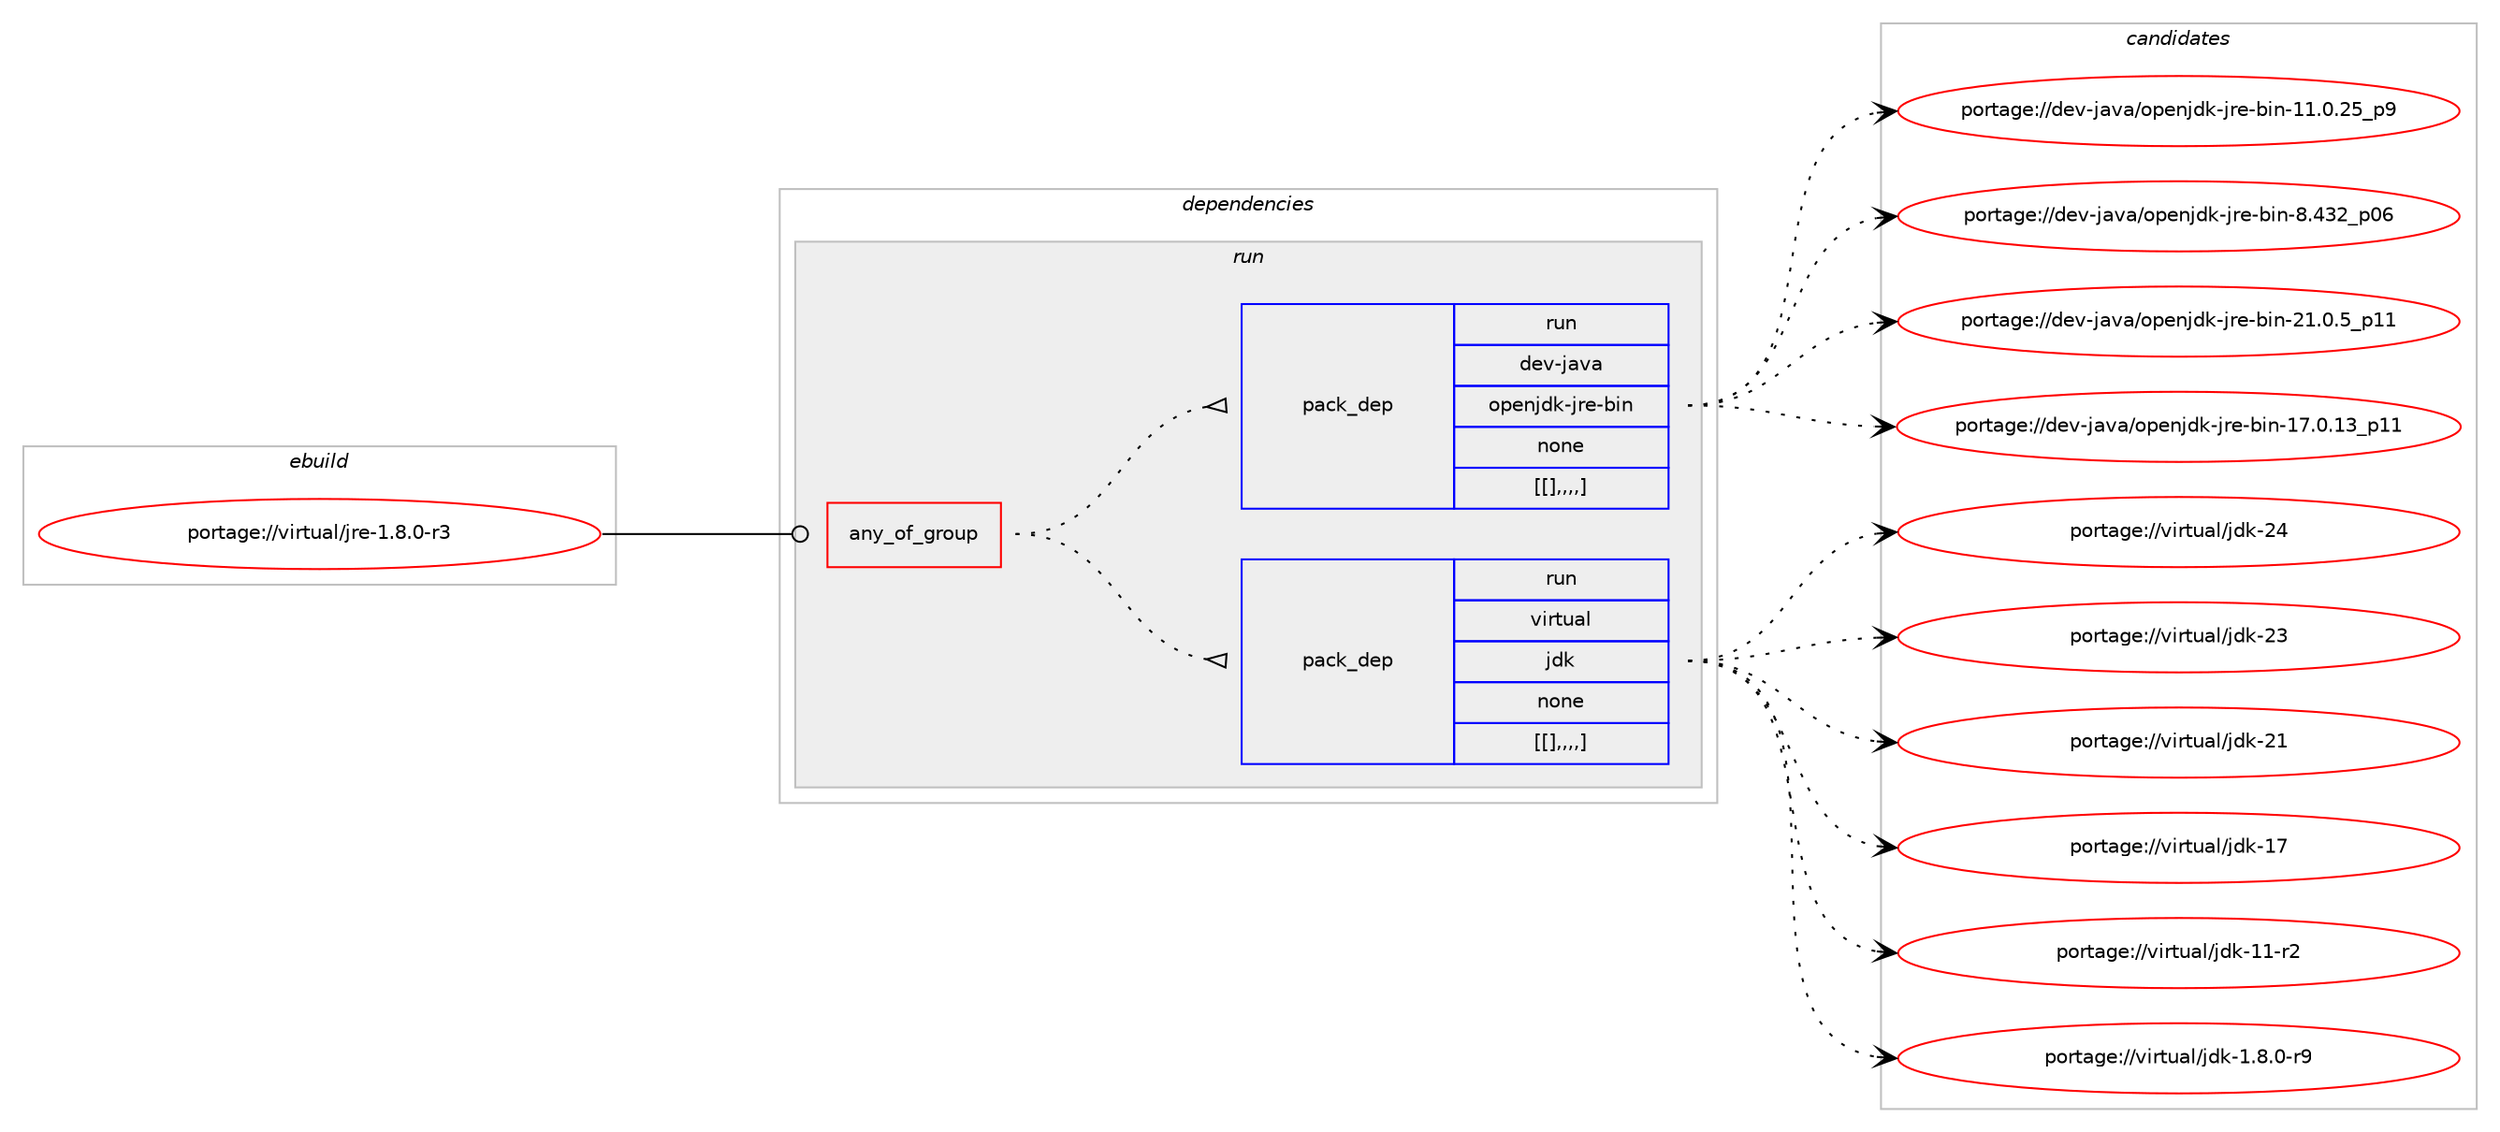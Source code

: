 digraph prolog {

# *************
# Graph options
# *************

newrank=true;
concentrate=true;
compound=true;
graph [rankdir=LR,fontname=Helvetica,fontsize=10,ranksep=1.5];#, ranksep=2.5, nodesep=0.2];
edge  [arrowhead=vee];
node  [fontname=Helvetica,fontsize=10];

# **********
# The ebuild
# **********

subgraph cluster_leftcol {
color=gray;
label=<<i>ebuild</i>>;
id [label="portage://virtual/jre-1.8.0-r3", color=red, width=4, href="../virtual/jre-1.8.0-r3.svg"];
}

# ****************
# The dependencies
# ****************

subgraph cluster_midcol {
color=gray;
label=<<i>dependencies</i>>;
subgraph cluster_compile {
fillcolor="#eeeeee";
style=filled;
label=<<i>compile</i>>;
}
subgraph cluster_compileandrun {
fillcolor="#eeeeee";
style=filled;
label=<<i>compile and run</i>>;
}
subgraph cluster_run {
fillcolor="#eeeeee";
style=filled;
label=<<i>run</i>>;
subgraph any3122 {
dependency468642 [label=<<TABLE BORDER="0" CELLBORDER="1" CELLSPACING="0" CELLPADDING="4"><TR><TD CELLPADDING="10">any_of_group</TD></TR></TABLE>>, shape=none, color=red];subgraph pack339548 {
dependency468658 [label=<<TABLE BORDER="0" CELLBORDER="1" CELLSPACING="0" CELLPADDING="4" WIDTH="220"><TR><TD ROWSPAN="6" CELLPADDING="30">pack_dep</TD></TR><TR><TD WIDTH="110">run</TD></TR><TR><TD>virtual</TD></TR><TR><TD>jdk</TD></TR><TR><TD>none</TD></TR><TR><TD>[[],,,,]</TD></TR></TABLE>>, shape=none, color=blue];
}
dependency468642:e -> dependency468658:w [weight=20,style="dotted",arrowhead="oinv"];
subgraph pack339558 {
dependency468660 [label=<<TABLE BORDER="0" CELLBORDER="1" CELLSPACING="0" CELLPADDING="4" WIDTH="220"><TR><TD ROWSPAN="6" CELLPADDING="30">pack_dep</TD></TR><TR><TD WIDTH="110">run</TD></TR><TR><TD>dev-java</TD></TR><TR><TD>openjdk-jre-bin</TD></TR><TR><TD>none</TD></TR><TR><TD>[[],,,,]</TD></TR></TABLE>>, shape=none, color=blue];
}
dependency468642:e -> dependency468660:w [weight=20,style="dotted",arrowhead="oinv"];
}
id:e -> dependency468642:w [weight=20,style="solid",arrowhead="odot"];
}
}

# **************
# The candidates
# **************

subgraph cluster_choices {
rank=same;
color=gray;
label=<<i>candidates</i>>;

subgraph choice339346 {
color=black;
nodesep=1;
choice1181051141161179710847106100107455052 [label="portage://virtual/jdk-24", color=red, width=4,href="../virtual/jdk-24.svg"];
choice1181051141161179710847106100107455051 [label="portage://virtual/jdk-23", color=red, width=4,href="../virtual/jdk-23.svg"];
choice1181051141161179710847106100107455049 [label="portage://virtual/jdk-21", color=red, width=4,href="../virtual/jdk-21.svg"];
choice1181051141161179710847106100107454955 [label="portage://virtual/jdk-17", color=red, width=4,href="../virtual/jdk-17.svg"];
choice11810511411611797108471061001074549494511450 [label="portage://virtual/jdk-11-r2", color=red, width=4,href="../virtual/jdk-11-r2.svg"];
choice11810511411611797108471061001074549465646484511457 [label="portage://virtual/jdk-1.8.0-r9", color=red, width=4,href="../virtual/jdk-1.8.0-r9.svg"];
dependency468658:e -> choice1181051141161179710847106100107455052:w [style=dotted,weight="100"];
dependency468658:e -> choice1181051141161179710847106100107455051:w [style=dotted,weight="100"];
dependency468658:e -> choice1181051141161179710847106100107455049:w [style=dotted,weight="100"];
dependency468658:e -> choice1181051141161179710847106100107454955:w [style=dotted,weight="100"];
dependency468658:e -> choice11810511411611797108471061001074549494511450:w [style=dotted,weight="100"];
dependency468658:e -> choice11810511411611797108471061001074549465646484511457:w [style=dotted,weight="100"];
}
subgraph choice339355 {
color=black;
nodesep=1;
choice1001011184510697118974711111210111010610010745106114101459810511045504946484653951124949 [label="portage://dev-java/openjdk-jre-bin-21.0.5_p11", color=red, width=4,href="../dev-java/openjdk-jre-bin-21.0.5_p11.svg"];
choice100101118451069711897471111121011101061001074510611410145981051104549554648464951951124949 [label="portage://dev-java/openjdk-jre-bin-17.0.13_p11", color=red, width=4,href="../dev-java/openjdk-jre-bin-17.0.13_p11.svg"];
choice1001011184510697118974711111210111010610010745106114101459810511045494946484650539511257 [label="portage://dev-java/openjdk-jre-bin-11.0.25_p9", color=red, width=4,href="../dev-java/openjdk-jre-bin-11.0.25_p9.svg"];
choice10010111845106971189747111112101110106100107451061141014598105110455646525150951124854 [label="portage://dev-java/openjdk-jre-bin-8.432_p06", color=red, width=4,href="../dev-java/openjdk-jre-bin-8.432_p06.svg"];
dependency468660:e -> choice1001011184510697118974711111210111010610010745106114101459810511045504946484653951124949:w [style=dotted,weight="100"];
dependency468660:e -> choice100101118451069711897471111121011101061001074510611410145981051104549554648464951951124949:w [style=dotted,weight="100"];
dependency468660:e -> choice1001011184510697118974711111210111010610010745106114101459810511045494946484650539511257:w [style=dotted,weight="100"];
dependency468660:e -> choice10010111845106971189747111112101110106100107451061141014598105110455646525150951124854:w [style=dotted,weight="100"];
}
}

}
